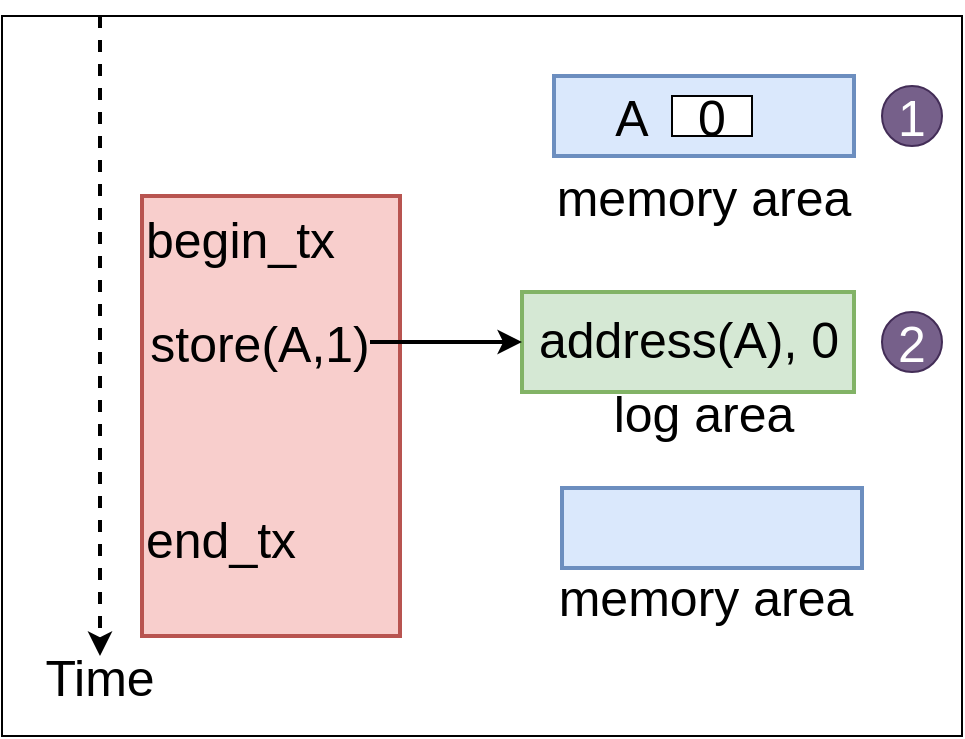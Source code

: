 <mxfile version="15.8.3" type="github"><diagram id="FeOVo2In9aZyyjj7PISx" name="Page-1"><mxGraphModel dx="1230" dy="629" grid="1" gridSize="10" guides="1" tooltips="1" connect="1" arrows="1" fold="1" page="1" pageScale="1" pageWidth="850" pageHeight="1100" math="0" shadow="0"><root><mxCell id="0"/><mxCell id="1" parent="0"/><mxCell id="bcKeA9mukgD3mRWxeDYU-1" value="" style="rounded=0;whiteSpace=wrap;html=1;fontSize=25;fontColor=#000000;align=left;fillColor=#FFFFFF;fontStyle=0" parent="1" vertex="1"><mxGeometry x="150" y="70" width="480" height="360" as="geometry"/></mxCell><mxCell id="bcKeA9mukgD3mRWxeDYU-2" value="" style="rounded=0;whiteSpace=wrap;html=1;fillColor=#d5e8d4;strokeColor=#82b366;strokeWidth=2;fontStyle=0;fontSize=25;" parent="1" vertex="1"><mxGeometry x="410" y="208" width="166" height="50" as="geometry"/></mxCell><mxCell id="bcKeA9mukgD3mRWxeDYU-3" value="begin_tx&lt;br style=&quot;font-size: 25px&quot;&gt;&amp;nbsp;&lt;br style=&quot;font-size: 25px&quot;&gt;&lt;br style=&quot;font-size: 25px&quot;&gt;&lt;br style=&quot;font-size: 25px&quot;&gt;&lt;span style=&quot;font-size: 25px&quot;&gt;&lt;br style=&quot;font-size: 25px&quot;&gt;end_tx&lt;/span&gt;" style="text;html=1;fillColor=#f8cecc;align=left;verticalAlign=top;whiteSpace=wrap;rounded=0;fontSize=25;strokeWidth=2;strokeColor=#b85450;fontStyle=0" parent="1" vertex="1"><mxGeometry x="220" y="160" width="129" height="220" as="geometry"/></mxCell><mxCell id="bcKeA9mukgD3mRWxeDYU-4" value="memory area" style="text;html=1;strokeColor=none;fillColor=none;align=center;verticalAlign=middle;whiteSpace=wrap;rounded=0;fontSize=25;fontStyle=0" parent="1" vertex="1"><mxGeometry x="423" y="150" width="156" height="20" as="geometry"/></mxCell><mxCell id="bcKeA9mukgD3mRWxeDYU-5" value="" style="endArrow=classic;html=1;fontSize=25;strokeWidth=2;dashed=1;fontStyle=0" parent="1" target="bcKeA9mukgD3mRWxeDYU-9" edge="1"><mxGeometry width="50" height="50" relative="1" as="geometry"><mxPoint x="199" y="70" as="sourcePoint"/><mxPoint x="199" y="400" as="targetPoint"/></mxGeometry></mxCell><mxCell id="bcKeA9mukgD3mRWxeDYU-6" value="" style="rounded=0;whiteSpace=wrap;html=1;fontSize=25;fillColor=#dae8fc;strokeColor=#6c8ebf;strokeWidth=2;fontStyle=0" parent="1" vertex="1"><mxGeometry x="430" y="306" width="150" height="40" as="geometry"/></mxCell><mxCell id="bcKeA9mukgD3mRWxeDYU-7" value="" style="rounded=0;whiteSpace=wrap;html=1;fontSize=25;strokeWidth=2;fillColor=#dae8fc;strokeColor=#6c8ebf;fontStyle=0" parent="1" vertex="1"><mxGeometry x="426" y="100" width="150" height="40" as="geometry"/></mxCell><mxCell id="bcKeA9mukgD3mRWxeDYU-8" value="log area" style="text;html=1;strokeColor=none;fillColor=none;align=center;verticalAlign=middle;whiteSpace=wrap;rounded=0;fontSize=25;fontStyle=0" parent="1" vertex="1"><mxGeometry x="451" y="258" width="100" height="20" as="geometry"/></mxCell><mxCell id="bcKeA9mukgD3mRWxeDYU-9" value="Time" style="text;html=1;strokeColor=none;fillColor=none;align=center;verticalAlign=middle;whiteSpace=wrap;rounded=0;fontSize=25;fontStyle=0" parent="1" vertex="1"><mxGeometry x="179" y="390" width="40" height="20" as="geometry"/></mxCell><mxCell id="bcKeA9mukgD3mRWxeDYU-10" style="edgeStyle=orthogonalEdgeStyle;rounded=0;orthogonalLoop=1;jettySize=auto;html=1;entryX=0;entryY=0.5;entryDx=0;entryDy=0;fontSize=25;fontColor=#000000;strokeWidth=2;fontStyle=0" parent="1" source="bcKeA9mukgD3mRWxeDYU-11" target="bcKeA9mukgD3mRWxeDYU-2" edge="1"><mxGeometry relative="1" as="geometry"/></mxCell><mxCell id="bcKeA9mukgD3mRWxeDYU-11" value="store(A,1)" style="text;html=1;strokeColor=none;fillColor=none;align=center;verticalAlign=middle;whiteSpace=wrap;rounded=0;fontSize=25;fontStyle=0" parent="1" vertex="1"><mxGeometry x="224" y="223" width="110" height="20" as="geometry"/></mxCell><mxCell id="bcKeA9mukgD3mRWxeDYU-12" value="address(A), 0" style="text;html=1;strokeColor=none;fillColor=none;align=center;verticalAlign=middle;whiteSpace=wrap;rounded=0;fontSize=25;fontStyle=0" parent="1" vertex="1"><mxGeometry x="411" y="221" width="165" height="20" as="geometry"/></mxCell><mxCell id="bcKeA9mukgD3mRWxeDYU-13" value="memory area" style="text;html=1;strokeColor=none;fillColor=none;align=center;verticalAlign=middle;whiteSpace=wrap;rounded=0;fontSize=25;fontStyle=0" parent="1" vertex="1"><mxGeometry x="427" y="350" width="150" height="20" as="geometry"/></mxCell><mxCell id="bcKeA9mukgD3mRWxeDYU-14" value="A" style="text;html=1;strokeColor=none;fillColor=none;align=center;verticalAlign=middle;whiteSpace=wrap;rounded=0;fontSize=25;fontColor=#000000;fontStyle=0" parent="1" vertex="1"><mxGeometry x="445" y="110" width="40" height="20" as="geometry"/></mxCell><mxCell id="bcKeA9mukgD3mRWxeDYU-16" value="2" style="ellipse;whiteSpace=wrap;html=1;aspect=fixed;fontSize=25;fontColor=#ffffff;fillColor=#76608a;align=center;fontStyle=0;strokeColor=#432D57;" parent="1" vertex="1"><mxGeometry x="590" y="218" width="30" height="30" as="geometry"/></mxCell><mxCell id="bcKeA9mukgD3mRWxeDYU-17" value="1" style="ellipse;whiteSpace=wrap;html=1;aspect=fixed;fontSize=25;fontColor=#ffffff;fillColor=#76608a;align=center;fontStyle=0;strokeColor=#432D57;" parent="1" vertex="1"><mxGeometry x="590" y="105" width="30" height="30" as="geometry"/></mxCell><mxCell id="bcKeA9mukgD3mRWxeDYU-18" value="0" style="rounded=0;whiteSpace=wrap;html=1;fontSize=25;fontColor=#000000;fillColor=#FFFFFF;align=center;fontStyle=0" parent="1" vertex="1"><mxGeometry x="485" y="110" width="40" height="20" as="geometry"/></mxCell></root></mxGraphModel></diagram></mxfile>